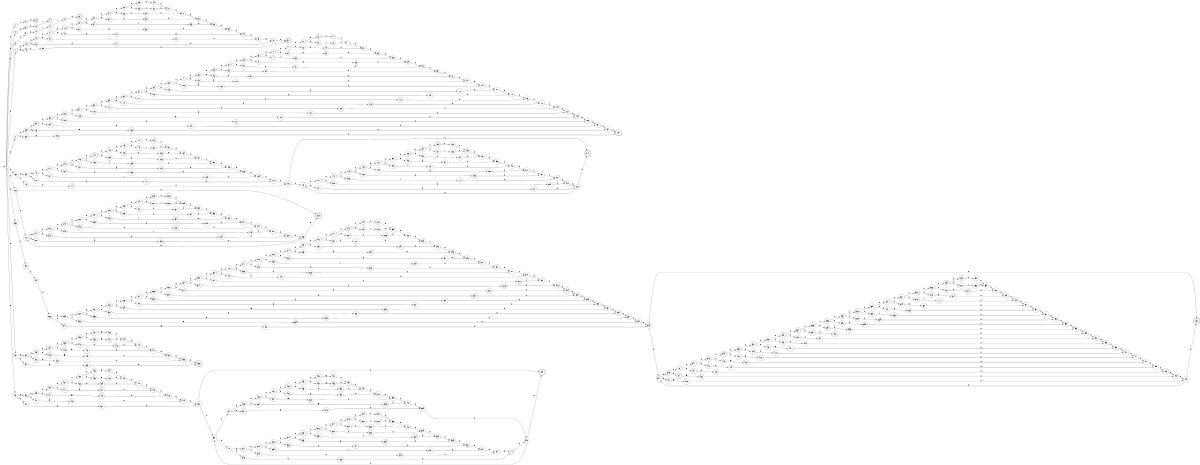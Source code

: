 digraph {
	rankdir=LR size="8,5"
	node [shape=doublecircle]
	3
	549
	7
	456
	137
	13
	430
	51
	214
	254
	node [shape=circle]
	start [label="" height=0.1 width=0.1]
	start -> 0 [label=""]
	1 -> 2 [label=i]
	2 -> 3 [label=f]
	0 -> 1 [label="ε"]
	4 -> 5 [label=f]
	5 -> 6 [label=o]
	6 -> 7 [label=r]
	0 -> 4 [label="ε"]
	8 -> 9 [label=w]
	9 -> 10 [label=h]
	10 -> 11 [label=i]
	11 -> 12 [label=l]
	12 -> 13 [label=e]
	0 -> 8 [label="ε"]
	14 -> 15 [label="ε"]
	14 -> 49 [label="ε"]
	15 -> 16 [label="ε"]
	15 -> 46 [label="ε"]
	16 -> 17 [label="ε"]
	16 -> 43 [label="ε"]
	17 -> 18 [label="ε"]
	17 -> 40 [label="ε"]
	18 -> 19 [label="ε"]
	18 -> 37 [label="ε"]
	19 -> 20 [label="ε"]
	19 -> 34 [label="ε"]
	20 -> 21 [label="ε"]
	20 -> 31 [label="ε"]
	21 -> 22 [label="ε"]
	21 -> 28 [label="ε"]
	22 -> 23 [label="ε"]
	22 -> 25 [label="ε"]
	23 -> 24 [label=0]
	25 -> 26 [label=1]
	24 -> 27 [label="ε"]
	26 -> 27 [label="ε"]
	28 -> 29 [label=2]
	27 -> 30 [label="ε"]
	29 -> 30 [label="ε"]
	31 -> 32 [label=3]
	30 -> 33 [label="ε"]
	32 -> 33 [label="ε"]
	34 -> 35 [label=4]
	33 -> 36 [label="ε"]
	35 -> 36 [label="ε"]
	37 -> 38 [label=5]
	36 -> 39 [label="ε"]
	38 -> 39 [label="ε"]
	40 -> 41 [label=6]
	39 -> 42 [label="ε"]
	41 -> 42 [label="ε"]
	43 -> 44 [label=7]
	42 -> 45 [label="ε"]
	44 -> 45 [label="ε"]
	46 -> 47 [label=8]
	45 -> 48 [label="ε"]
	47 -> 48 [label="ε"]
	49 -> 50 [label=9]
	48 -> 51 [label="ε"]
	50 -> 51 [label="ε"]
	0 -> 14 [label="ε"]
	52 -> 53 [label="ε"]
	52 -> 135 [label="ε"]
	53 -> 54 [label="ε"]
	53 -> 132 [label="ε"]
	54 -> 55 [label="ε"]
	54 -> 129 [label="ε"]
	55 -> 56 [label="ε"]
	55 -> 126 [label="ε"]
	56 -> 57 [label="ε"]
	56 -> 123 [label="ε"]
	57 -> 58 [label="ε"]
	57 -> 120 [label="ε"]
	58 -> 59 [label="ε"]
	58 -> 117 [label="ε"]
	59 -> 60 [label="ε"]
	59 -> 114 [label="ε"]
	60 -> 61 [label="ε"]
	60 -> 111 [label="ε"]
	61 -> 62 [label="ε"]
	61 -> 108 [label="ε"]
	62 -> 63 [label="ε"]
	62 -> 105 [label="ε"]
	63 -> 64 [label="ε"]
	63 -> 102 [label="ε"]
	64 -> 65 [label="ε"]
	64 -> 99 [label="ε"]
	65 -> 66 [label="ε"]
	65 -> 96 [label="ε"]
	66 -> 67 [label="ε"]
	66 -> 93 [label="ε"]
	67 -> 68 [label="ε"]
	67 -> 90 [label="ε"]
	68 -> 69 [label="ε"]
	68 -> 87 [label="ε"]
	69 -> 70 [label="ε"]
	69 -> 84 [label="ε"]
	70 -> 71 [label="ε"]
	70 -> 81 [label="ε"]
	71 -> 72 [label="ε"]
	71 -> 78 [label="ε"]
	72 -> 73 [label="ε"]
	72 -> 75 [label="ε"]
	73 -> 74 [label=0]
	75 -> 76 [label=1]
	74 -> 77 [label="ε"]
	76 -> 77 [label="ε"]
	78 -> 79 [label=2]
	77 -> 80 [label="ε"]
	79 -> 80 [label="ε"]
	81 -> 82 [label=3]
	80 -> 83 [label="ε"]
	82 -> 83 [label="ε"]
	84 -> 85 [label=4]
	83 -> 86 [label="ε"]
	85 -> 86 [label="ε"]
	87 -> 88 [label=5]
	86 -> 89 [label="ε"]
	88 -> 89 [label="ε"]
	90 -> 91 [label=6]
	89 -> 92 [label="ε"]
	91 -> 92 [label="ε"]
	93 -> 94 [label=7]
	92 -> 95 [label="ε"]
	94 -> 95 [label="ε"]
	96 -> 97 [label=8]
	95 -> 98 [label="ε"]
	97 -> 98 [label="ε"]
	99 -> 100 [label=9]
	98 -> 101 [label="ε"]
	100 -> 101 [label="ε"]
	102 -> 103 [label=a]
	101 -> 104 [label="ε"]
	103 -> 104 [label="ε"]
	105 -> 106 [label=b]
	104 -> 107 [label="ε"]
	106 -> 107 [label="ε"]
	108 -> 109 [label=c]
	107 -> 110 [label="ε"]
	109 -> 110 [label="ε"]
	111 -> 112 [label=d]
	110 -> 113 [label="ε"]
	112 -> 113 [label="ε"]
	114 -> 115 [label=e]
	113 -> 116 [label="ε"]
	115 -> 116 [label="ε"]
	117 -> 118 [label=f]
	116 -> 119 [label="ε"]
	118 -> 119 [label="ε"]
	120 -> 121 [label=A]
	119 -> 122 [label="ε"]
	121 -> 122 [label="ε"]
	123 -> 124 [label=B]
	122 -> 125 [label="ε"]
	124 -> 125 [label="ε"]
	126 -> 127 [label=C]
	125 -> 128 [label="ε"]
	127 -> 128 [label="ε"]
	129 -> 130 [label=D]
	128 -> 131 [label="ε"]
	130 -> 131 [label="ε"]
	132 -> 133 [label=E]
	131 -> 134 [label="ε"]
	133 -> 134 [label="ε"]
	135 -> 136 [label=F]
	134 -> 137 [label="ε"]
	136 -> 137 [label="ε"]
	0 -> 52 [label="ε"]
	138 -> 139 [label="ε"]
	138 -> 173 [label="ε"]
	139 -> 140 [label="ε"]
	139 -> 170 [label="ε"]
	140 -> 141 [label="ε"]
	140 -> 167 [label="ε"]
	141 -> 142 [label="ε"]
	141 -> 164 [label="ε"]
	142 -> 143 [label="ε"]
	142 -> 161 [label="ε"]
	143 -> 144 [label="ε"]
	143 -> 158 [label="ε"]
	144 -> 145 [label="ε"]
	144 -> 155 [label="ε"]
	145 -> 146 [label="ε"]
	145 -> 152 [label="ε"]
	146 -> 147 [label="ε"]
	146 -> 149 [label="ε"]
	147 -> 148 [label=0]
	149 -> 150 [label=1]
	148 -> 151 [label="ε"]
	150 -> 151 [label="ε"]
	152 -> 153 [label=2]
	151 -> 154 [label="ε"]
	153 -> 154 [label="ε"]
	155 -> 156 [label=3]
	154 -> 157 [label="ε"]
	156 -> 157 [label="ε"]
	158 -> 159 [label=4]
	157 -> 160 [label="ε"]
	159 -> 160 [label="ε"]
	161 -> 162 [label=5]
	160 -> 163 [label="ε"]
	162 -> 163 [label="ε"]
	164 -> 165 [label=6]
	163 -> 166 [label="ε"]
	165 -> 166 [label="ε"]
	167 -> 168 [label=7]
	166 -> 169 [label="ε"]
	168 -> 169 [label="ε"]
	170 -> 171 [label=8]
	169 -> 172 [label="ε"]
	171 -> 172 [label="ε"]
	173 -> 174 [label=9]
	172 -> 175 [label="ε"]
	174 -> 175 [label="ε"]
	175 -> 176 [label="ε"]
	175 -> 214 [label="ε"]
	176 -> 177 [label="ε"]
	176 -> 211 [label="ε"]
	177 -> 178 [label="ε"]
	177 -> 208 [label="ε"]
	178 -> 179 [label="ε"]
	178 -> 205 [label="ε"]
	179 -> 180 [label="ε"]
	179 -> 202 [label="ε"]
	180 -> 181 [label="ε"]
	180 -> 199 [label="ε"]
	181 -> 182 [label="ε"]
	181 -> 196 [label="ε"]
	182 -> 183 [label="ε"]
	182 -> 193 [label="ε"]
	183 -> 184 [label="ε"]
	183 -> 190 [label="ε"]
	184 -> 185 [label="ε"]
	184 -> 187 [label="ε"]
	185 -> 186 [label=0]
	187 -> 188 [label=1]
	186 -> 189 [label="ε"]
	188 -> 189 [label="ε"]
	190 -> 191 [label=2]
	189 -> 192 [label="ε"]
	191 -> 192 [label="ε"]
	193 -> 194 [label=3]
	192 -> 195 [label="ε"]
	194 -> 195 [label="ε"]
	196 -> 197 [label=4]
	195 -> 198 [label="ε"]
	197 -> 198 [label="ε"]
	199 -> 200 [label=5]
	198 -> 201 [label="ε"]
	200 -> 201 [label="ε"]
	202 -> 203 [label=6]
	201 -> 204 [label="ε"]
	203 -> 204 [label="ε"]
	205 -> 206 [label=7]
	204 -> 207 [label="ε"]
	206 -> 207 [label="ε"]
	208 -> 209 [label=8]
	207 -> 210 [label="ε"]
	209 -> 210 [label="ε"]
	211 -> 212 [label=9]
	210 -> 213 [label="ε"]
	212 -> 213 [label="ε"]
	213 -> 176 [label="ε"]
	213 -> 214 [label="ε"]
	0 -> 138 [label="ε"]
	215 -> 216 [label="ε"]
	215 -> 254 [label="ε"]
	216 -> 217 [label="ε"]
	216 -> 251 [label="ε"]
	217 -> 218 [label="ε"]
	217 -> 248 [label="ε"]
	218 -> 219 [label="ε"]
	218 -> 245 [label="ε"]
	219 -> 220 [label="ε"]
	219 -> 242 [label="ε"]
	220 -> 221 [label="ε"]
	220 -> 239 [label="ε"]
	221 -> 222 [label="ε"]
	221 -> 236 [label="ε"]
	222 -> 223 [label="ε"]
	222 -> 233 [label="ε"]
	223 -> 224 [label="ε"]
	223 -> 230 [label="ε"]
	224 -> 225 [label="ε"]
	224 -> 227 [label="ε"]
	225 -> 226 [label=0]
	227 -> 228 [label=1]
	226 -> 229 [label="ε"]
	228 -> 229 [label="ε"]
	230 -> 231 [label=2]
	229 -> 232 [label="ε"]
	231 -> 232 [label="ε"]
	233 -> 234 [label=3]
	232 -> 235 [label="ε"]
	234 -> 235 [label="ε"]
	236 -> 237 [label=4]
	235 -> 238 [label="ε"]
	237 -> 238 [label="ε"]
	239 -> 240 [label=5]
	238 -> 241 [label="ε"]
	240 -> 241 [label="ε"]
	242 -> 243 [label=6]
	241 -> 244 [label="ε"]
	243 -> 244 [label="ε"]
	245 -> 246 [label=7]
	244 -> 247 [label="ε"]
	246 -> 247 [label="ε"]
	248 -> 249 [label=8]
	247 -> 250 [label="ε"]
	249 -> 250 [label="ε"]
	251 -> 252 [label=9]
	250 -> 253 [label="ε"]
	252 -> 253 [label="ε"]
	253 -> 216 [label="ε"]
	253 -> 254 [label="ε"]
	0 -> 215 [label="ε"]
	255 -> 256 [label=0]
	256 -> 257 [label=x]
	257 -> 258 [label=X]
	258 -> 259 [label="ε"]
	258 -> 341 [label="ε"]
	259 -> 260 [label="ε"]
	259 -> 338 [label="ε"]
	260 -> 261 [label="ε"]
	260 -> 335 [label="ε"]
	261 -> 262 [label="ε"]
	261 -> 332 [label="ε"]
	262 -> 263 [label="ε"]
	262 -> 329 [label="ε"]
	263 -> 264 [label="ε"]
	263 -> 326 [label="ε"]
	264 -> 265 [label="ε"]
	264 -> 323 [label="ε"]
	265 -> 266 [label="ε"]
	265 -> 320 [label="ε"]
	266 -> 267 [label="ε"]
	266 -> 317 [label="ε"]
	267 -> 268 [label="ε"]
	267 -> 314 [label="ε"]
	268 -> 269 [label="ε"]
	268 -> 311 [label="ε"]
	269 -> 270 [label="ε"]
	269 -> 308 [label="ε"]
	270 -> 271 [label="ε"]
	270 -> 305 [label="ε"]
	271 -> 272 [label="ε"]
	271 -> 302 [label="ε"]
	272 -> 273 [label="ε"]
	272 -> 299 [label="ε"]
	273 -> 274 [label="ε"]
	273 -> 296 [label="ε"]
	274 -> 275 [label="ε"]
	274 -> 293 [label="ε"]
	275 -> 276 [label="ε"]
	275 -> 290 [label="ε"]
	276 -> 277 [label="ε"]
	276 -> 287 [label="ε"]
	277 -> 278 [label="ε"]
	277 -> 284 [label="ε"]
	278 -> 279 [label="ε"]
	278 -> 281 [label="ε"]
	279 -> 280 [label=0]
	281 -> 282 [label=1]
	280 -> 283 [label="ε"]
	282 -> 283 [label="ε"]
	284 -> 285 [label=2]
	283 -> 286 [label="ε"]
	285 -> 286 [label="ε"]
	287 -> 288 [label=3]
	286 -> 289 [label="ε"]
	288 -> 289 [label="ε"]
	290 -> 291 [label=4]
	289 -> 292 [label="ε"]
	291 -> 292 [label="ε"]
	293 -> 294 [label=5]
	292 -> 295 [label="ε"]
	294 -> 295 [label="ε"]
	296 -> 297 [label=6]
	295 -> 298 [label="ε"]
	297 -> 298 [label="ε"]
	299 -> 300 [label=7]
	298 -> 301 [label="ε"]
	300 -> 301 [label="ε"]
	302 -> 303 [label=8]
	301 -> 304 [label="ε"]
	303 -> 304 [label="ε"]
	305 -> 306 [label=9]
	304 -> 307 [label="ε"]
	306 -> 307 [label="ε"]
	308 -> 309 [label=a]
	307 -> 310 [label="ε"]
	309 -> 310 [label="ε"]
	311 -> 312 [label=b]
	310 -> 313 [label="ε"]
	312 -> 313 [label="ε"]
	314 -> 315 [label=c]
	313 -> 316 [label="ε"]
	315 -> 316 [label="ε"]
	317 -> 318 [label=d]
	316 -> 319 [label="ε"]
	318 -> 319 [label="ε"]
	320 -> 321 [label=e]
	319 -> 322 [label="ε"]
	321 -> 322 [label="ε"]
	323 -> 324 [label=f]
	322 -> 325 [label="ε"]
	324 -> 325 [label="ε"]
	326 -> 327 [label=A]
	325 -> 328 [label="ε"]
	327 -> 328 [label="ε"]
	329 -> 330 [label=B]
	328 -> 331 [label="ε"]
	330 -> 331 [label="ε"]
	332 -> 333 [label=C]
	331 -> 334 [label="ε"]
	333 -> 334 [label="ε"]
	335 -> 336 [label=D]
	334 -> 337 [label="ε"]
	336 -> 337 [label="ε"]
	338 -> 339 [label=E]
	337 -> 340 [label="ε"]
	339 -> 340 [label="ε"]
	341 -> 342 [label=F]
	340 -> 343 [label="ε"]
	342 -> 343 [label="ε"]
	343 -> 344 [label="ε"]
	343 -> 430 [label="ε"]
	344 -> 345 [label="ε"]
	344 -> 427 [label="ε"]
	345 -> 346 [label="ε"]
	345 -> 424 [label="ε"]
	346 -> 347 [label="ε"]
	346 -> 421 [label="ε"]
	347 -> 348 [label="ε"]
	347 -> 418 [label="ε"]
	348 -> 349 [label="ε"]
	348 -> 415 [label="ε"]
	349 -> 350 [label="ε"]
	349 -> 412 [label="ε"]
	350 -> 351 [label="ε"]
	350 -> 409 [label="ε"]
	351 -> 352 [label="ε"]
	351 -> 406 [label="ε"]
	352 -> 353 [label="ε"]
	352 -> 403 [label="ε"]
	353 -> 354 [label="ε"]
	353 -> 400 [label="ε"]
	354 -> 355 [label="ε"]
	354 -> 397 [label="ε"]
	355 -> 356 [label="ε"]
	355 -> 394 [label="ε"]
	356 -> 357 [label="ε"]
	356 -> 391 [label="ε"]
	357 -> 358 [label="ε"]
	357 -> 388 [label="ε"]
	358 -> 359 [label="ε"]
	358 -> 385 [label="ε"]
	359 -> 360 [label="ε"]
	359 -> 382 [label="ε"]
	360 -> 361 [label="ε"]
	360 -> 379 [label="ε"]
	361 -> 362 [label="ε"]
	361 -> 376 [label="ε"]
	362 -> 363 [label="ε"]
	362 -> 373 [label="ε"]
	363 -> 364 [label="ε"]
	363 -> 370 [label="ε"]
	364 -> 365 [label="ε"]
	364 -> 367 [label="ε"]
	365 -> 366 [label=0]
	367 -> 368 [label=1]
	366 -> 369 [label="ε"]
	368 -> 369 [label="ε"]
	370 -> 371 [label=2]
	369 -> 372 [label="ε"]
	371 -> 372 [label="ε"]
	373 -> 374 [label=3]
	372 -> 375 [label="ε"]
	374 -> 375 [label="ε"]
	376 -> 377 [label=4]
	375 -> 378 [label="ε"]
	377 -> 378 [label="ε"]
	379 -> 380 [label=5]
	378 -> 381 [label="ε"]
	380 -> 381 [label="ε"]
	382 -> 383 [label=6]
	381 -> 384 [label="ε"]
	383 -> 384 [label="ε"]
	385 -> 386 [label=7]
	384 -> 387 [label="ε"]
	386 -> 387 [label="ε"]
	388 -> 389 [label=8]
	387 -> 390 [label="ε"]
	389 -> 390 [label="ε"]
	391 -> 392 [label=9]
	390 -> 393 [label="ε"]
	392 -> 393 [label="ε"]
	394 -> 395 [label=a]
	393 -> 396 [label="ε"]
	395 -> 396 [label="ε"]
	397 -> 398 [label=b]
	396 -> 399 [label="ε"]
	398 -> 399 [label="ε"]
	400 -> 401 [label=c]
	399 -> 402 [label="ε"]
	401 -> 402 [label="ε"]
	403 -> 404 [label=d]
	402 -> 405 [label="ε"]
	404 -> 405 [label="ε"]
	406 -> 407 [label=e]
	405 -> 408 [label="ε"]
	407 -> 408 [label="ε"]
	409 -> 410 [label=f]
	408 -> 411 [label="ε"]
	410 -> 411 [label="ε"]
	412 -> 413 [label=A]
	411 -> 414 [label="ε"]
	413 -> 414 [label="ε"]
	415 -> 416 [label=B]
	414 -> 417 [label="ε"]
	416 -> 417 [label="ε"]
	418 -> 419 [label=C]
	417 -> 420 [label="ε"]
	419 -> 420 [label="ε"]
	421 -> 422 [label=D]
	420 -> 423 [label="ε"]
	422 -> 423 [label="ε"]
	424 -> 425 [label=E]
	423 -> 426 [label="ε"]
	425 -> 426 [label="ε"]
	427 -> 428 [label=F]
	426 -> 429 [label="ε"]
	428 -> 429 [label="ε"]
	429 -> 344 [label="ε"]
	429 -> 430 [label="ε"]
	0 -> 255 [label="ε"]
	431 -> 432 [label="ε"]
	431 -> 454 [label="ε"]
	432 -> 433 [label="ε"]
	432 -> 451 [label="ε"]
	433 -> 434 [label="ε"]
	433 -> 448 [label="ε"]
	434 -> 435 [label="ε"]
	434 -> 445 [label="ε"]
	435 -> 436 [label="ε"]
	435 -> 442 [label="ε"]
	436 -> 437 [label="ε"]
	436 -> 439 [label="ε"]
	437 -> 438 [label=A]
	439 -> 440 [label=B]
	438 -> 441 [label="ε"]
	440 -> 441 [label="ε"]
	442 -> 443 [label=C]
	441 -> 444 [label="ε"]
	443 -> 444 [label="ε"]
	445 -> 446 [label=D]
	444 -> 447 [label="ε"]
	446 -> 447 [label="ε"]
	448 -> 449 [label=E]
	447 -> 450 [label="ε"]
	449 -> 450 [label="ε"]
	451 -> 452 [label=F]
	450 -> 453 [label="ε"]
	452 -> 453 [label="ε"]
	454 -> 455 [label=G]
	453 -> 456 [label="ε"]
	455 -> 456 [label="ε"]
	0 -> 431 [label="ε"]
	457 -> 458 [label="ε"]
	457 -> 480 [label="ε"]
	458 -> 459 [label="ε"]
	458 -> 477 [label="ε"]
	459 -> 460 [label="ε"]
	459 -> 474 [label="ε"]
	460 -> 461 [label="ε"]
	460 -> 471 [label="ε"]
	461 -> 462 [label="ε"]
	461 -> 468 [label="ε"]
	462 -> 463 [label="ε"]
	462 -> 465 [label="ε"]
	463 -> 464 [label=A]
	465 -> 466 [label=B]
	464 -> 467 [label="ε"]
	466 -> 467 [label="ε"]
	468 -> 469 [label=C]
	467 -> 470 [label="ε"]
	469 -> 470 [label="ε"]
	471 -> 472 [label=D]
	470 -> 473 [label="ε"]
	472 -> 473 [label="ε"]
	474 -> 475 [label=E]
	473 -> 476 [label="ε"]
	475 -> 476 [label="ε"]
	477 -> 478 [label=F]
	476 -> 479 [label="ε"]
	478 -> 479 [label="ε"]
	480 -> 481 [label=G]
	479 -> 482 [label="ε"]
	481 -> 482 [label="ε"]
	482 -> 483 [label="ε"]
	482 -> 549 [label="ε"]
	483 -> 484 [label="ε"]
	483 -> 510 [label="ε"]
	484 -> 485 [label="ε"]
	484 -> 507 [label="ε"]
	485 -> 486 [label="ε"]
	485 -> 504 [label="ε"]
	486 -> 487 [label="ε"]
	486 -> 501 [label="ε"]
	487 -> 488 [label="ε"]
	487 -> 498 [label="ε"]
	488 -> 489 [label="ε"]
	488 -> 495 [label="ε"]
	489 -> 490 [label="ε"]
	489 -> 492 [label="ε"]
	490 -> 491 [label=A]
	492 -> 493 [label=B]
	491 -> 494 [label="ε"]
	493 -> 494 [label="ε"]
	495 -> 496 [label=C]
	494 -> 497 [label="ε"]
	496 -> 497 [label="ε"]
	498 -> 499 [label=D]
	497 -> 500 [label="ε"]
	499 -> 500 [label="ε"]
	501 -> 502 [label=E]
	500 -> 503 [label="ε"]
	502 -> 503 [label="ε"]
	504 -> 505 [label=F]
	503 -> 506 [label="ε"]
	505 -> 506 [label="ε"]
	507 -> 508 [label=G]
	506 -> 509 [label="ε"]
	508 -> 509 [label="ε"]
	510 -> 511 [label="ε"]
	510 -> 545 [label="ε"]
	511 -> 512 [label="ε"]
	511 -> 542 [label="ε"]
	512 -> 513 [label="ε"]
	512 -> 539 [label="ε"]
	513 -> 514 [label="ε"]
	513 -> 536 [label="ε"]
	514 -> 515 [label="ε"]
	514 -> 533 [label="ε"]
	515 -> 516 [label="ε"]
	515 -> 530 [label="ε"]
	516 -> 517 [label="ε"]
	516 -> 527 [label="ε"]
	517 -> 518 [label="ε"]
	517 -> 524 [label="ε"]
	518 -> 519 [label="ε"]
	518 -> 521 [label="ε"]
	519 -> 520 [label=0]
	521 -> 522 [label=1]
	520 -> 523 [label="ε"]
	522 -> 523 [label="ε"]
	524 -> 525 [label=2]
	523 -> 526 [label="ε"]
	525 -> 526 [label="ε"]
	527 -> 528 [label=3]
	526 -> 529 [label="ε"]
	528 -> 529 [label="ε"]
	530 -> 531 [label=4]
	529 -> 532 [label="ε"]
	531 -> 532 [label="ε"]
	533 -> 534 [label=5]
	532 -> 535 [label="ε"]
	534 -> 535 [label="ε"]
	536 -> 537 [label=6]
	535 -> 538 [label="ε"]
	537 -> 538 [label="ε"]
	539 -> 540 [label=7]
	538 -> 541 [label="ε"]
	540 -> 541 [label="ε"]
	542 -> 543 [label=8]
	541 -> 544 [label="ε"]
	543 -> 544 [label="ε"]
	545 -> 546 [label=9]
	544 -> 547 [label="ε"]
	546 -> 547 [label="ε"]
	509 -> 548 [label="ε"]
	547 -> 548 [label="ε"]
	548 -> 483 [label="ε"]
	548 -> 549 [label="ε"]
	0 -> 457 [label="ε"]
}

